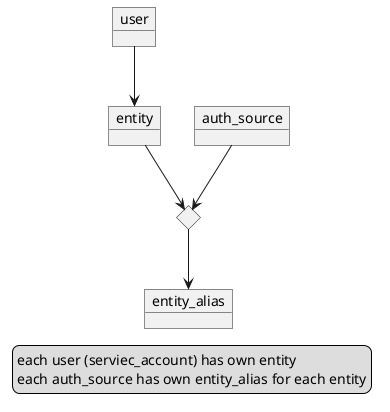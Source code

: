 @startuml
'https://plantuml.com/object-diagram
legend
each user (serviec_account) has own entity
each auth_source has own entity_alias for each entity
end legend

object user
object entity
user --> entity

diamond d
entity --> d
object auth_source
auth_source --> d

object entity_alias
d -->entity_alias
@enduml

